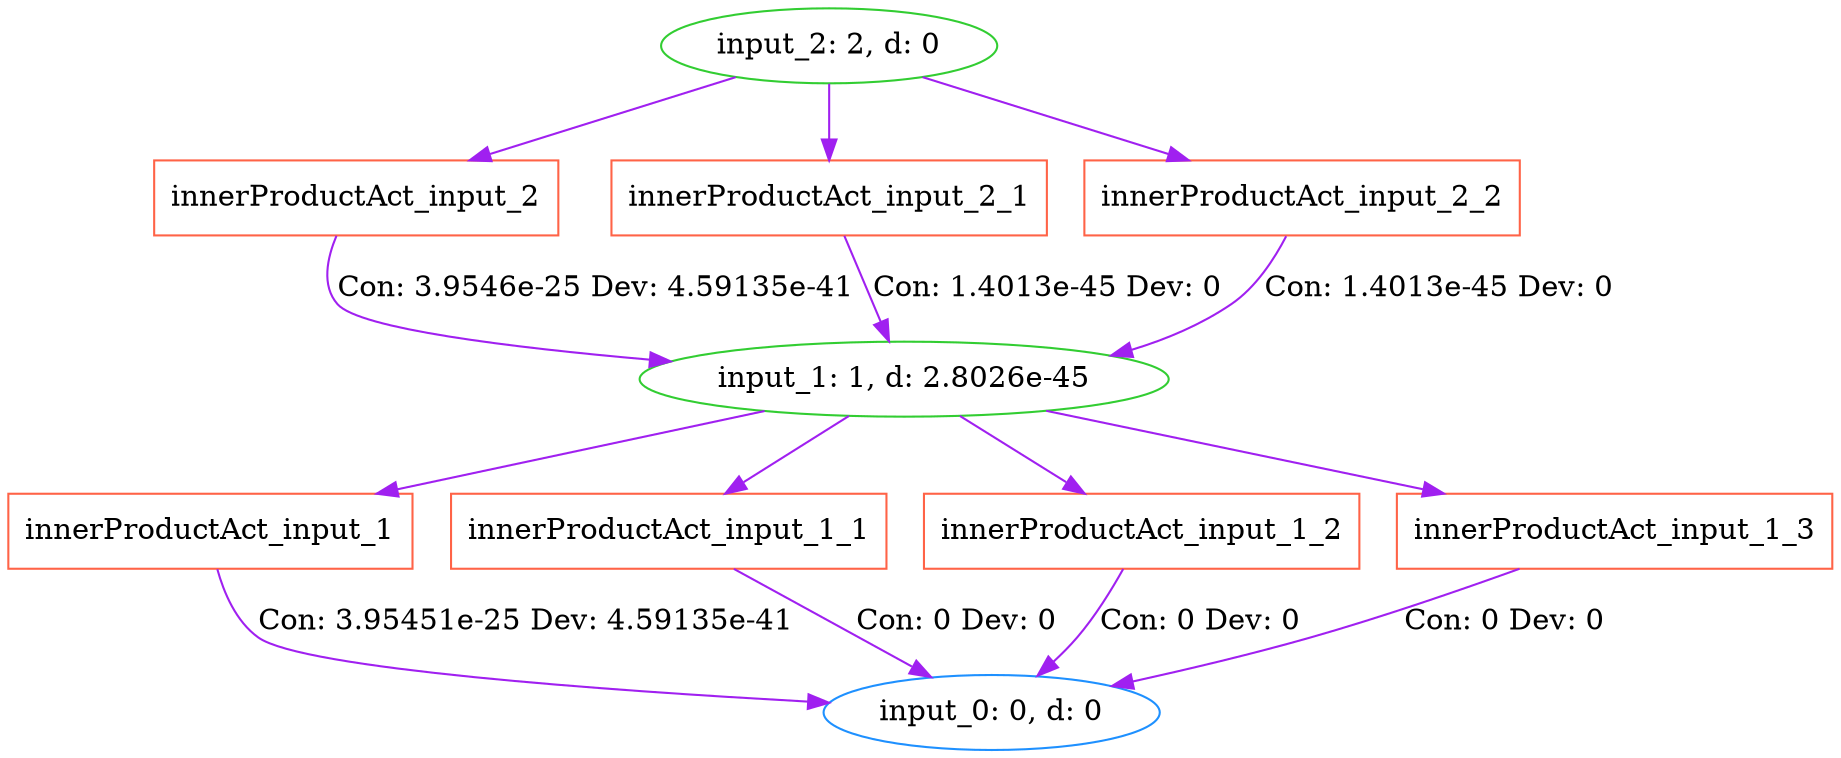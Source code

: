digraph G {
0 [label="input_2: 2, d: 0", shape=oval, color=limegreen];
1 [label="innerProductAct_input_2", shape=box, color=tomato];
2 [label="input_1: 1, d: 2.8026e-45", shape=oval, color=limegreen];
3 [label="innerProductAct_input_1", shape=box, color=tomato];
4 [label="input_0: 0, d: 0", shape=oval, color=dodgerblue];
5 [label="innerProductAct_input_1_1", shape=box, color=tomato];
6 [label="innerProductAct_input_1_2", shape=box, color=tomato];
7 [label="innerProductAct_input_1_3", shape=box, color=tomato];
8 [label="innerProductAct_input_2_1", shape=box, color=tomato];
9 [label="innerProductAct_input_2_2", shape=box, color=tomato];
0->1  [color=purple]
 [label=""];
1->2  [color=purple]
 [label="Con: 3.9546e-25 Dev: 4.59135e-41"];
2->3  [color=purple]
 [label=""];
3->4  [color=purple]
 [label="Con: 3.95451e-25 Dev: 4.59135e-41"];
2->5  [color=purple]
 [label=""];
5->4  [color=purple]
 [label="Con: 0 Dev: 0"];
2->6  [color=purple]
 [label=""];
6->4  [color=purple]
 [label="Con: 0 Dev: 0"];
2->7  [color=purple]
 [label=""];
7->4  [color=purple]
 [label="Con: 0 Dev: 0"];
0->8  [color=purple]
 [label=""];
8->2  [color=purple]
 [label="Con: 1.4013e-45 Dev: 0"];
0->9  [color=purple]
 [label=""];
9->2  [color=purple]
 [label="Con: 1.4013e-45 Dev: 0"];
}
